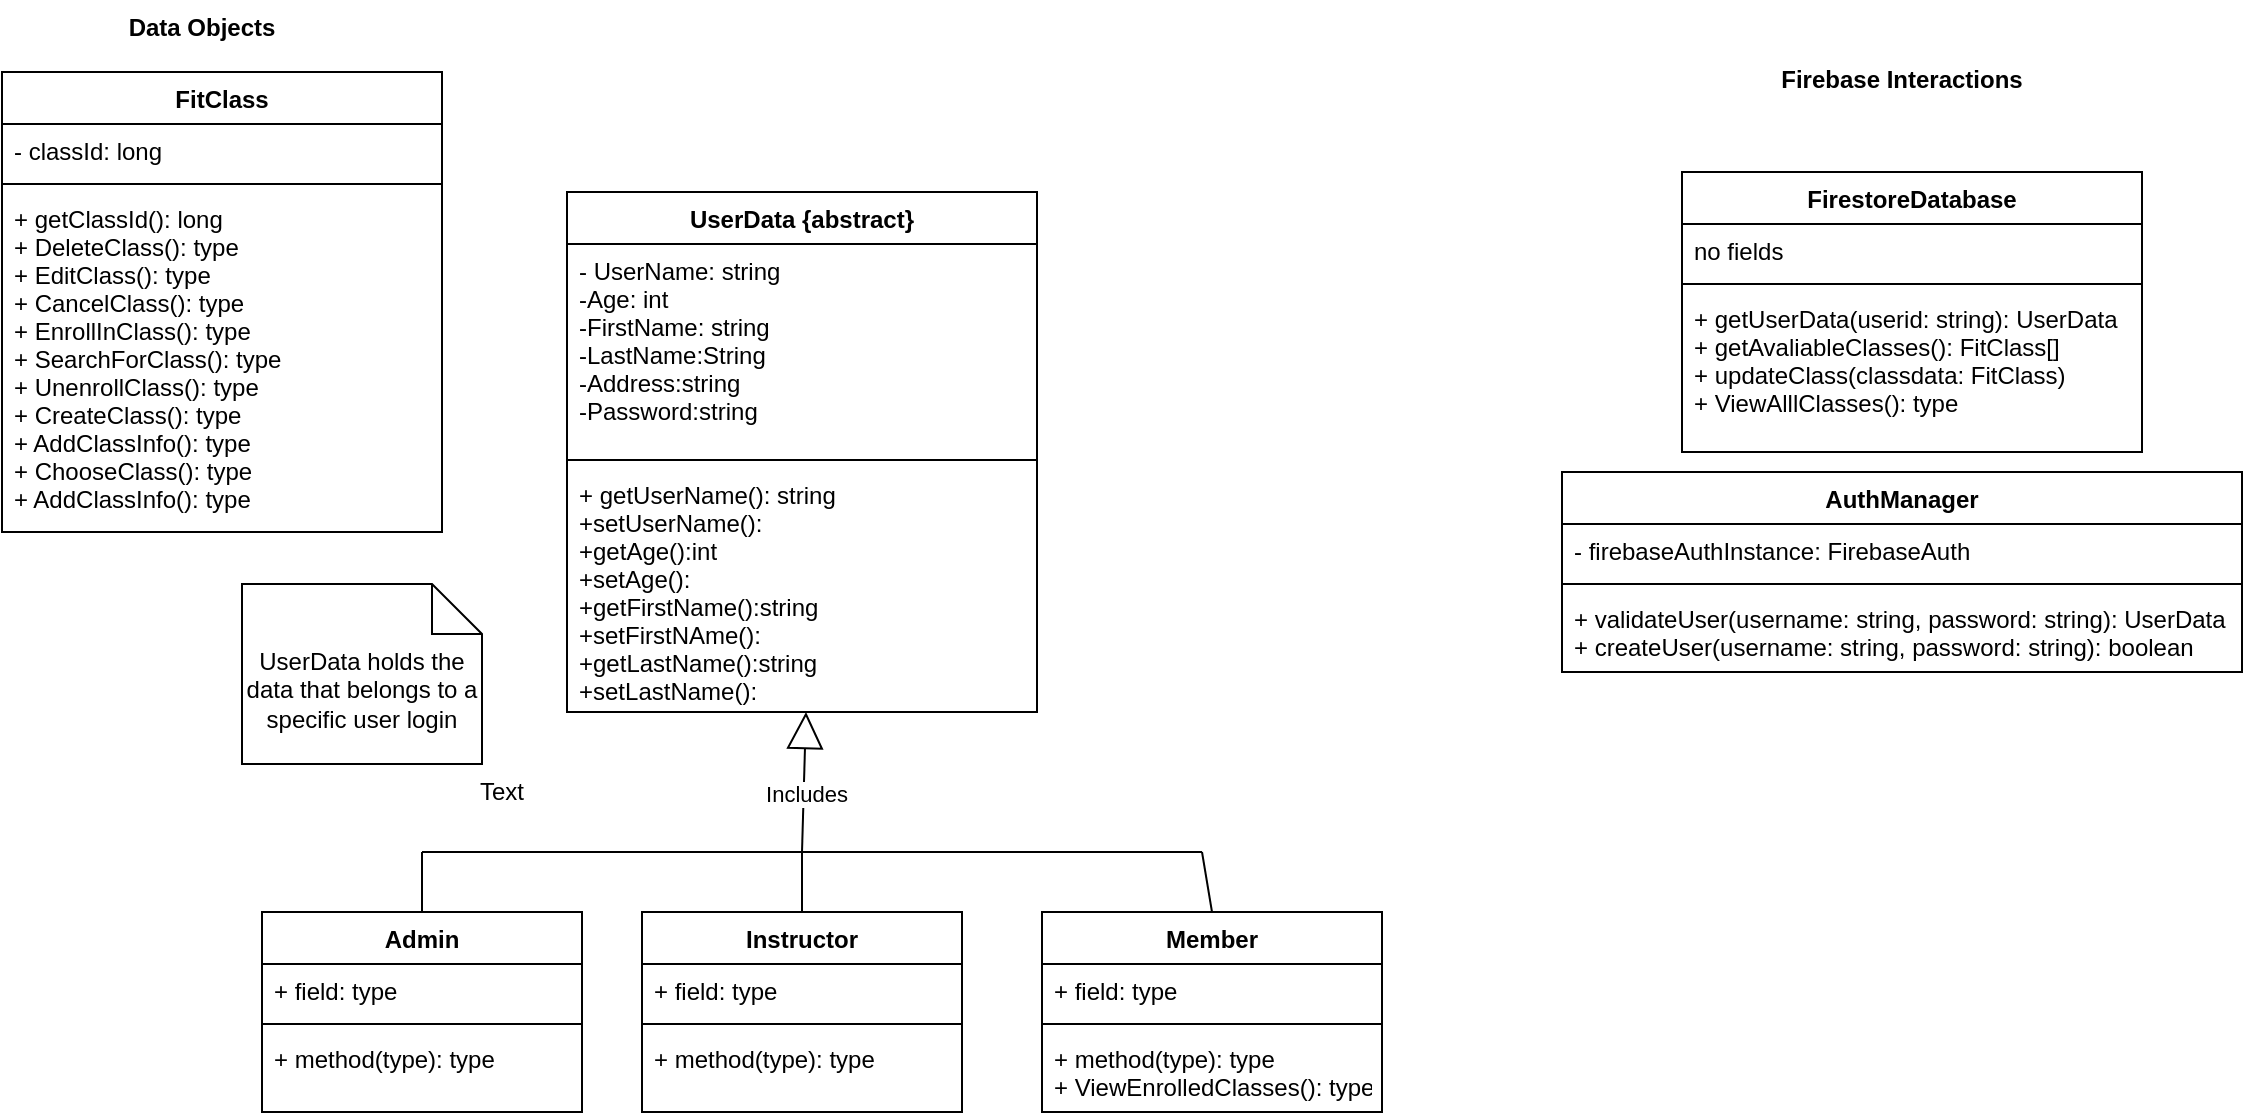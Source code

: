 <mxfile version="15.3.5" type="device"><diagram id="C5RBs43oDa-KdzZeNtuy" name="Page-1"><mxGraphModel dx="1773" dy="645" grid="1" gridSize="10" guides="1" tooltips="1" connect="1" arrows="1" fold="1" page="1" pageScale="1" pageWidth="827" pageHeight="1169" math="0" shadow="0"><root><mxCell id="WIyWlLk6GJQsqaUBKTNV-0"/><mxCell id="WIyWlLk6GJQsqaUBKTNV-1" parent="WIyWlLk6GJQsqaUBKTNV-0"/><mxCell id="qj3Pw4uuOBfCxaDQ0eWG-0" value="FirestoreDatabase&#xa;" style="swimlane;fontStyle=1;align=center;verticalAlign=top;childLayout=stackLayout;horizontal=1;startSize=26;horizontalStack=0;resizeParent=1;resizeParentMax=0;resizeLast=0;collapsible=1;marginBottom=0;" parent="WIyWlLk6GJQsqaUBKTNV-1" vertex="1"><mxGeometry x="510" y="100" width="230" height="140" as="geometry"/></mxCell><mxCell id="qj3Pw4uuOBfCxaDQ0eWG-1" value="no fields" style="text;strokeColor=none;fillColor=none;align=left;verticalAlign=top;spacingLeft=4;spacingRight=4;overflow=hidden;rotatable=0;points=[[0,0.5],[1,0.5]];portConstraint=eastwest;" parent="qj3Pw4uuOBfCxaDQ0eWG-0" vertex="1"><mxGeometry y="26" width="230" height="26" as="geometry"/></mxCell><mxCell id="qj3Pw4uuOBfCxaDQ0eWG-2" value="" style="line;strokeWidth=1;fillColor=none;align=left;verticalAlign=middle;spacingTop=-1;spacingLeft=3;spacingRight=3;rotatable=0;labelPosition=right;points=[];portConstraint=eastwest;" parent="qj3Pw4uuOBfCxaDQ0eWG-0" vertex="1"><mxGeometry y="52" width="230" height="8" as="geometry"/></mxCell><mxCell id="qj3Pw4uuOBfCxaDQ0eWG-3" value="+ getUserData(userid: string): UserData&#xa;+ getAvaliableClasses(): FitClass[]&#xa;+ updateClass(classdata: FitClass)&#xa;+ ViewAlllClasses(): type&#xa;" style="text;strokeColor=none;fillColor=none;align=left;verticalAlign=top;spacingLeft=4;spacingRight=4;overflow=hidden;rotatable=0;points=[[0,0.5],[1,0.5]];portConstraint=eastwest;" parent="qj3Pw4uuOBfCxaDQ0eWG-0" vertex="1"><mxGeometry y="60" width="230" height="80" as="geometry"/></mxCell><mxCell id="qj3Pw4uuOBfCxaDQ0eWG-4" value="AuthManager" style="swimlane;fontStyle=1;align=center;verticalAlign=top;childLayout=stackLayout;horizontal=1;startSize=26;horizontalStack=0;resizeParent=1;resizeParentMax=0;resizeLast=0;collapsible=1;marginBottom=0;" parent="WIyWlLk6GJQsqaUBKTNV-1" vertex="1"><mxGeometry x="450" y="250" width="340" height="100" as="geometry"/></mxCell><mxCell id="qj3Pw4uuOBfCxaDQ0eWG-5" value="- firebaseAuthInstance: FirebaseAuth" style="text;strokeColor=none;fillColor=none;align=left;verticalAlign=top;spacingLeft=4;spacingRight=4;overflow=hidden;rotatable=0;points=[[0,0.5],[1,0.5]];portConstraint=eastwest;" parent="qj3Pw4uuOBfCxaDQ0eWG-4" vertex="1"><mxGeometry y="26" width="340" height="26" as="geometry"/></mxCell><mxCell id="qj3Pw4uuOBfCxaDQ0eWG-6" value="" style="line;strokeWidth=1;fillColor=none;align=left;verticalAlign=middle;spacingTop=-1;spacingLeft=3;spacingRight=3;rotatable=0;labelPosition=right;points=[];portConstraint=eastwest;" parent="qj3Pw4uuOBfCxaDQ0eWG-4" vertex="1"><mxGeometry y="52" width="340" height="8" as="geometry"/></mxCell><mxCell id="qj3Pw4uuOBfCxaDQ0eWG-7" value="+ validateUser(username: string, password: string): UserData&#xa;+ createUser(username: string, password: string): boolean&#xa;" style="text;strokeColor=none;fillColor=none;align=left;verticalAlign=top;spacingLeft=4;spacingRight=4;overflow=hidden;rotatable=0;points=[[0,0.5],[1,0.5]];portConstraint=eastwest;" parent="qj3Pw4uuOBfCxaDQ0eWG-4" vertex="1"><mxGeometry y="60" width="340" height="40" as="geometry"/></mxCell><mxCell id="qj3Pw4uuOBfCxaDQ0eWG-10" value="UserData {abstract}" style="swimlane;fontStyle=1;align=center;verticalAlign=top;childLayout=stackLayout;horizontal=1;startSize=26;horizontalStack=0;resizeParent=1;resizeParentMax=0;resizeLast=0;collapsible=1;marginBottom=0;" parent="WIyWlLk6GJQsqaUBKTNV-1" vertex="1"><mxGeometry x="-47.5" y="110" width="235" height="260" as="geometry"/></mxCell><mxCell id="qj3Pw4uuOBfCxaDQ0eWG-11" value="- UserName: string&#xa;-Age: int&#xa;-FirstName: string&#xa;-LastName:String&#xa;-Address:string&#xa;-Password:string&#xa;&#xa;" style="text;strokeColor=none;fillColor=none;align=left;verticalAlign=top;spacingLeft=4;spacingRight=4;overflow=hidden;rotatable=0;points=[[0,0.5],[1,0.5]];portConstraint=eastwest;" parent="qj3Pw4uuOBfCxaDQ0eWG-10" vertex="1"><mxGeometry y="26" width="235" height="104" as="geometry"/></mxCell><mxCell id="qj3Pw4uuOBfCxaDQ0eWG-12" value="" style="line;strokeWidth=1;fillColor=none;align=left;verticalAlign=middle;spacingTop=-1;spacingLeft=3;spacingRight=3;rotatable=0;labelPosition=right;points=[];portConstraint=eastwest;" parent="qj3Pw4uuOBfCxaDQ0eWG-10" vertex="1"><mxGeometry y="130" width="235" height="8" as="geometry"/></mxCell><mxCell id="qj3Pw4uuOBfCxaDQ0eWG-13" value="+ getUserName(): string&#xa;+setUserName():&#xa;+getAge():int&#xa;+setAge():&#xa;+getFirstName():string&#xa;+setFirstNAme():&#xa;+getLastName():string&#xa;+setLastName():&#xa;&#xa;&#xa;+ CreateAccount(): type&#xa;+ Login: type()&#xa;+ DeleteAccount: type&#xa;&#xa;" style="text;strokeColor=none;fillColor=none;align=left;verticalAlign=top;spacingLeft=4;spacingRight=4;overflow=hidden;rotatable=0;points=[[0,0.5],[1,0.5]];portConstraint=eastwest;" parent="qj3Pw4uuOBfCxaDQ0eWG-10" vertex="1"><mxGeometry y="138" width="235" height="122" as="geometry"/></mxCell><mxCell id="qj3Pw4uuOBfCxaDQ0eWG-15" value="Firebase Interactions" style="text;align=center;fontStyle=1;verticalAlign=middle;spacingLeft=3;spacingRight=3;strokeColor=none;rotatable=0;points=[[0,0.5],[1,0.5]];portConstraint=eastwest;" parent="WIyWlLk6GJQsqaUBKTNV-1" vertex="1"><mxGeometry x="580" y="40" width="80" height="26" as="geometry"/></mxCell><mxCell id="qj3Pw4uuOBfCxaDQ0eWG-17" value="Data Objects" style="text;align=center;fontStyle=1;verticalAlign=middle;spacingLeft=3;spacingRight=3;strokeColor=none;rotatable=0;points=[[0,0.5],[1,0.5]];portConstraint=eastwest;" parent="WIyWlLk6GJQsqaUBKTNV-1" vertex="1"><mxGeometry x="-270" y="14" width="80" height="26" as="geometry"/></mxCell><mxCell id="qj3Pw4uuOBfCxaDQ0eWG-18" value="FitClass" style="swimlane;fontStyle=1;align=center;verticalAlign=top;childLayout=stackLayout;horizontal=1;startSize=26;horizontalStack=0;resizeParent=1;resizeParentMax=0;resizeLast=0;collapsible=1;marginBottom=0;" parent="WIyWlLk6GJQsqaUBKTNV-1" vertex="1"><mxGeometry x="-330" y="50" width="220" height="230" as="geometry"/></mxCell><mxCell id="qj3Pw4uuOBfCxaDQ0eWG-19" value="- classId: long" style="text;strokeColor=none;fillColor=none;align=left;verticalAlign=top;spacingLeft=4;spacingRight=4;overflow=hidden;rotatable=0;points=[[0,0.5],[1,0.5]];portConstraint=eastwest;" parent="qj3Pw4uuOBfCxaDQ0eWG-18" vertex="1"><mxGeometry y="26" width="220" height="26" as="geometry"/></mxCell><mxCell id="qj3Pw4uuOBfCxaDQ0eWG-20" value="" style="line;strokeWidth=1;fillColor=none;align=left;verticalAlign=middle;spacingTop=-1;spacingLeft=3;spacingRight=3;rotatable=0;labelPosition=right;points=[];portConstraint=eastwest;" parent="qj3Pw4uuOBfCxaDQ0eWG-18" vertex="1"><mxGeometry y="52" width="220" height="8" as="geometry"/></mxCell><mxCell id="qj3Pw4uuOBfCxaDQ0eWG-21" value="+ getClassId(): long&#xa;+ DeleteClass(): type&#xa;+ EditClass(): type&#xa;+ CancelClass(): type&#xa;+ EnrollInClass(): type&#xa;+ SearchForClass(): type&#xa;+ UnenrollClass(): type&#xa;+ CreateClass(): type&#xa;+ AddClassInfo(): type&#xa;+ ChooseClass(): type&#xa;+ AddClassInfo(): type" style="text;strokeColor=none;fillColor=none;align=left;verticalAlign=top;spacingLeft=4;spacingRight=4;overflow=hidden;rotatable=0;points=[[0,0.5],[1,0.5]];portConstraint=eastwest;" parent="qj3Pw4uuOBfCxaDQ0eWG-18" vertex="1"><mxGeometry y="60" width="220" height="170" as="geometry"/></mxCell><mxCell id="qj3Pw4uuOBfCxaDQ0eWG-22" value="UserData holds the data that belongs to a specific user login" style="shape=note2;boundedLbl=1;whiteSpace=wrap;html=1;size=25;verticalAlign=top;align=center;" parent="WIyWlLk6GJQsqaUBKTNV-1" vertex="1"><mxGeometry x="-210" y="306" width="120" height="90" as="geometry"/></mxCell><mxCell id="qj3Pw4uuOBfCxaDQ0eWG-23" value="Admin" style="swimlane;fontStyle=1;align=center;verticalAlign=top;childLayout=stackLayout;horizontal=1;startSize=26;horizontalStack=0;resizeParent=1;resizeParentMax=0;resizeLast=0;collapsible=1;marginBottom=0;" parent="WIyWlLk6GJQsqaUBKTNV-1" vertex="1"><mxGeometry x="-200" y="470" width="160" height="100" as="geometry"/></mxCell><mxCell id="qj3Pw4uuOBfCxaDQ0eWG-24" value="+ field: type" style="text;strokeColor=none;fillColor=none;align=left;verticalAlign=top;spacingLeft=4;spacingRight=4;overflow=hidden;rotatable=0;points=[[0,0.5],[1,0.5]];portConstraint=eastwest;" parent="qj3Pw4uuOBfCxaDQ0eWG-23" vertex="1"><mxGeometry y="26" width="160" height="26" as="geometry"/></mxCell><mxCell id="qj3Pw4uuOBfCxaDQ0eWG-25" value="" style="line;strokeWidth=1;fillColor=none;align=left;verticalAlign=middle;spacingTop=-1;spacingLeft=3;spacingRight=3;rotatable=0;labelPosition=right;points=[];portConstraint=eastwest;" parent="qj3Pw4uuOBfCxaDQ0eWG-23" vertex="1"><mxGeometry y="52" width="160" height="8" as="geometry"/></mxCell><mxCell id="qj3Pw4uuOBfCxaDQ0eWG-26" value="+ method(type): type&#xa;" style="text;strokeColor=none;fillColor=none;align=left;verticalAlign=top;spacingLeft=4;spacingRight=4;overflow=hidden;rotatable=0;points=[[0,0.5],[1,0.5]];portConstraint=eastwest;" parent="qj3Pw4uuOBfCxaDQ0eWG-23" vertex="1"><mxGeometry y="60" width="160" height="40" as="geometry"/></mxCell><mxCell id="qj3Pw4uuOBfCxaDQ0eWG-27" value="Instructor" style="swimlane;fontStyle=1;align=center;verticalAlign=top;childLayout=stackLayout;horizontal=1;startSize=26;horizontalStack=0;resizeParent=1;resizeParentMax=0;resizeLast=0;collapsible=1;marginBottom=0;" parent="WIyWlLk6GJQsqaUBKTNV-1" vertex="1"><mxGeometry x="-10" y="470" width="160" height="100" as="geometry"/></mxCell><mxCell id="qj3Pw4uuOBfCxaDQ0eWG-28" value="+ field: type" style="text;strokeColor=none;fillColor=none;align=left;verticalAlign=top;spacingLeft=4;spacingRight=4;overflow=hidden;rotatable=0;points=[[0,0.5],[1,0.5]];portConstraint=eastwest;" parent="qj3Pw4uuOBfCxaDQ0eWG-27" vertex="1"><mxGeometry y="26" width="160" height="26" as="geometry"/></mxCell><mxCell id="qj3Pw4uuOBfCxaDQ0eWG-29" value="" style="line;strokeWidth=1;fillColor=none;align=left;verticalAlign=middle;spacingTop=-1;spacingLeft=3;spacingRight=3;rotatable=0;labelPosition=right;points=[];portConstraint=eastwest;" parent="qj3Pw4uuOBfCxaDQ0eWG-27" vertex="1"><mxGeometry y="52" width="160" height="8" as="geometry"/></mxCell><mxCell id="qj3Pw4uuOBfCxaDQ0eWG-30" value="+ method(type): type&#xa;&#xa;" style="text;strokeColor=none;fillColor=none;align=left;verticalAlign=top;spacingLeft=4;spacingRight=4;overflow=hidden;rotatable=0;points=[[0,0.5],[1,0.5]];portConstraint=eastwest;" parent="qj3Pw4uuOBfCxaDQ0eWG-27" vertex="1"><mxGeometry y="60" width="160" height="40" as="geometry"/></mxCell><mxCell id="qj3Pw4uuOBfCxaDQ0eWG-31" value="Member" style="swimlane;fontStyle=1;align=center;verticalAlign=top;childLayout=stackLayout;horizontal=1;startSize=26;horizontalStack=0;resizeParent=1;resizeParentMax=0;resizeLast=0;collapsible=1;marginBottom=0;" parent="WIyWlLk6GJQsqaUBKTNV-1" vertex="1"><mxGeometry x="190" y="470" width="170" height="100" as="geometry"/></mxCell><mxCell id="qj3Pw4uuOBfCxaDQ0eWG-32" value="+ field: type" style="text;strokeColor=none;fillColor=none;align=left;verticalAlign=top;spacingLeft=4;spacingRight=4;overflow=hidden;rotatable=0;points=[[0,0.5],[1,0.5]];portConstraint=eastwest;" parent="qj3Pw4uuOBfCxaDQ0eWG-31" vertex="1"><mxGeometry y="26" width="170" height="26" as="geometry"/></mxCell><mxCell id="qj3Pw4uuOBfCxaDQ0eWG-33" value="" style="line;strokeWidth=1;fillColor=none;align=left;verticalAlign=middle;spacingTop=-1;spacingLeft=3;spacingRight=3;rotatable=0;labelPosition=right;points=[];portConstraint=eastwest;" parent="qj3Pw4uuOBfCxaDQ0eWG-31" vertex="1"><mxGeometry y="52" width="170" height="8" as="geometry"/></mxCell><mxCell id="qj3Pw4uuOBfCxaDQ0eWG-34" value="+ method(type): type&#xa;+ ViewEnrolledClasses(): type&#xa;&#xa;" style="text;strokeColor=none;fillColor=none;align=left;verticalAlign=top;spacingLeft=4;spacingRight=4;overflow=hidden;rotatable=0;points=[[0,0.5],[1,0.5]];portConstraint=eastwest;" parent="qj3Pw4uuOBfCxaDQ0eWG-31" vertex="1"><mxGeometry y="60" width="170" height="40" as="geometry"/></mxCell><mxCell id="qj3Pw4uuOBfCxaDQ0eWG-36" value="Includes" style="endArrow=block;endSize=16;endFill=0;html=1;" parent="WIyWlLk6GJQsqaUBKTNV-1" edge="1"><mxGeometry x="-0.133" y="-1" width="160" relative="1" as="geometry"><mxPoint x="70" y="440" as="sourcePoint"/><mxPoint x="72" y="370" as="targetPoint"/><mxPoint y="1" as="offset"/></mxGeometry></mxCell><mxCell id="qj3Pw4uuOBfCxaDQ0eWG-38" value="" style="endArrow=none;html=1;" parent="WIyWlLk6GJQsqaUBKTNV-1" edge="1"><mxGeometry width="50" height="50" relative="1" as="geometry"><mxPoint x="-120" y="440" as="sourcePoint"/><mxPoint x="270" y="440" as="targetPoint"/></mxGeometry></mxCell><mxCell id="qj3Pw4uuOBfCxaDQ0eWG-39" value="" style="endArrow=none;html=1;exitX=0.5;exitY=0;exitDx=0;exitDy=0;" parent="WIyWlLk6GJQsqaUBKTNV-1" source="qj3Pw4uuOBfCxaDQ0eWG-31" edge="1"><mxGeometry width="50" height="50" relative="1" as="geometry"><mxPoint x="130" y="670" as="sourcePoint"/><mxPoint x="270" y="440" as="targetPoint"/></mxGeometry></mxCell><mxCell id="qj3Pw4uuOBfCxaDQ0eWG-40" value="" style="endArrow=none;html=1;exitX=0.5;exitY=0;exitDx=0;exitDy=0;" parent="WIyWlLk6GJQsqaUBKTNV-1" source="qj3Pw4uuOBfCxaDQ0eWG-23" edge="1"><mxGeometry width="50" height="50" relative="1" as="geometry"><mxPoint x="-40" y="680" as="sourcePoint"/><mxPoint x="-120" y="440" as="targetPoint"/></mxGeometry></mxCell><mxCell id="qj3Pw4uuOBfCxaDQ0eWG-41" value="" style="endArrow=none;html=1;exitX=0.5;exitY=0;exitDx=0;exitDy=0;" parent="WIyWlLk6GJQsqaUBKTNV-1" source="qj3Pw4uuOBfCxaDQ0eWG-27" edge="1"><mxGeometry width="50" height="50" relative="1" as="geometry"><mxPoint x="110" y="790" as="sourcePoint"/><mxPoint x="70" y="440" as="targetPoint"/></mxGeometry></mxCell><mxCell id="AtXIWYsBPIMx67Yi6LxX-0" value="Text" style="text;html=1;strokeColor=none;fillColor=none;align=center;verticalAlign=middle;whiteSpace=wrap;rounded=0;" parent="WIyWlLk6GJQsqaUBKTNV-1" vertex="1"><mxGeometry x="-100" y="400" width="40" height="20" as="geometry"/></mxCell></root></mxGraphModel></diagram></mxfile>